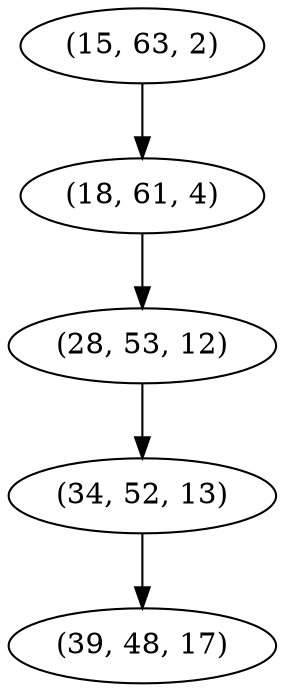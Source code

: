 digraph tree {
    "(15, 63, 2)";
    "(18, 61, 4)";
    "(28, 53, 12)";
    "(34, 52, 13)";
    "(39, 48, 17)";
    "(15, 63, 2)" -> "(18, 61, 4)";
    "(18, 61, 4)" -> "(28, 53, 12)";
    "(28, 53, 12)" -> "(34, 52, 13)";
    "(34, 52, 13)" -> "(39, 48, 17)";
}
